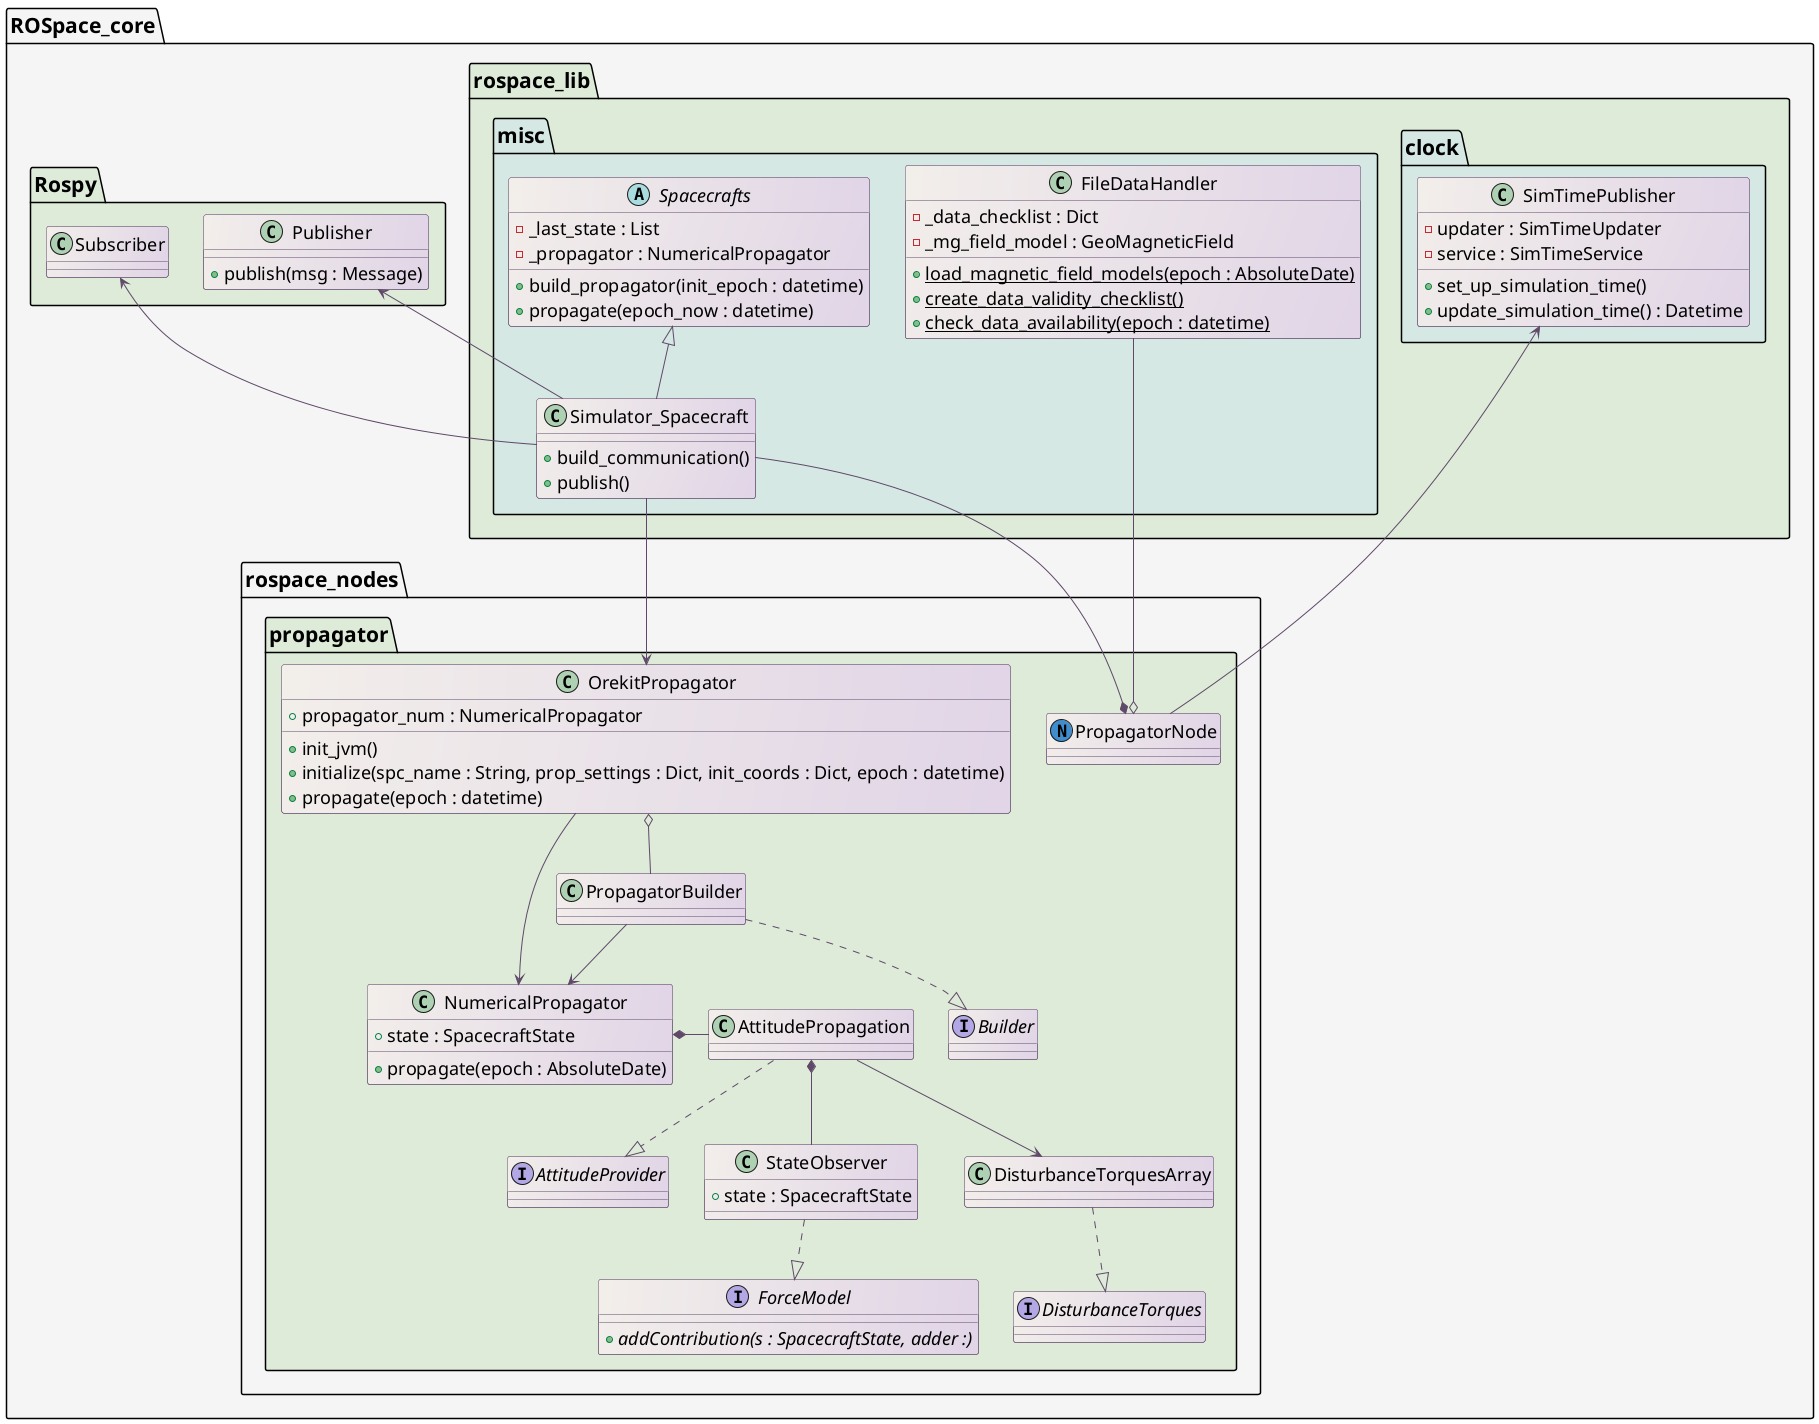 @startuml
' @copyright Copyright (c) 2018, Christian Lanegger (lanegger.christian@epfl.ch)
'
' @license zlib license
'
' This file is licensed under the terms of the zlib license.
' See the LICENSE.md file in the root of this repository
' for complete details.

skinparam ClassBackgroundColor #F3EFEB/E1D5E7
skinparam ClassBorderColor     #5F4869
skinparam ClassArrowColor      #5F4869
skinparam NoteBackgroundColor  #F3EFEB
skinparam NoteBorderColor      #5F4869
skinparam NoteFontColor        #5F4869
skinparam PackageFontSize      21
skinparam ClassFontSize        20
skinparam ClassAttributeFontSize 18

package ROSpace_core #F5F5F5{

    package rospace_nodes.propagator #DDEBD8 {

        class PropagatorNode <<  (N,#3F8DCD) >>

        interface Builder {
        }
        class PropagatorBuilder {
        }

        class OrekitPropagator {
            +propagator_num : NumericalPropagator

            +init_jvm()
            +initialize(spc_name : String, prop_settings : Dict, init_coords : Dict, epoch : datetime)
            +propagate(epoch : datetime)

        }
        class NumericalPropagator {
            +state : SpacecraftState
            +propagate(epoch : AbsoluteDate)
        }


        interface AttitudeProvider {
        }
        class AttitudePropagation {

        }

        class StateObserver {
            +state : SpacecraftState
        }
        interface ForceModel {
            +{abstract}addContribution(s : SpacecraftState, adder :)
        }

        interface DisturbanceTorques
        class DisturbanceTorquesArray

    }

    package rospace_lib #DDEBD8 {

        package misc #D5E8E4 {
        class FileDataHandler {
            -_data_checklist : Dict
            -_mg_field_model : GeoMagneticField
            +{static}load_magnetic_field_models(epoch : AbsoluteDate)
            +{static}create_data_validity_checklist()
            +{static}check_data_availability(epoch : datetime)

        }

            abstract Spacecrafts {
                -_last_state : List
                -_propagator : NumericalPropagator
                +build_propagator(init_epoch : datetime)
                +propagate(epoch_now : datetime)
            }
            class Simulator_Spacecraft {
                +build_communication()
                +publish()
            }

        }
        package clock #D5E8E4 {

            class SimTimePublisher {
                -updater : SimTimeUpdater
                -service : SimTimeService
                +set_up_simulation_time()
                +update_simulation_time() : Datetime
            }

        }


    }

    package Rospy #DDEBD8 {

        class Publisher {
            +publish(msg : Message)
        }
        class Subscriber
    }

Spacecrafts <|-- Simulator_Spacecraft
Simulator_Spacecraft --> OrekitPropagator
Publisher <-- Simulator_Spacecraft
Subscriber <-- Simulator_Spacecraft
' Simulator_Spacecraft --> Publisher
' Simulator_Spacecraft --> Subscriber

Simulator_Spacecraft --* PropagatorNode
SimTimePublisher <-- PropagatorNode
PropagatorNode o-- FileDataHandler

OrekitPropagator --> NumericalPropagator
OrekitPropagator o-- PropagatorBuilder

PropagatorBuilder ..|> Builder
PropagatorBuilder --> NumericalPropagator

NumericalPropagator *-right- AttitudePropagation
AttitudePropagation ..|> AttitudeProvider
AttitudePropagation --> DisturbanceTorquesArray
AttitudePropagation *-- StateObserver

DisturbanceTorquesArray ..|> DisturbanceTorques

StateObserver ..|> ForceModel

' OrekitPropagator .[hidden]up. PropagatorNode


@enduml
